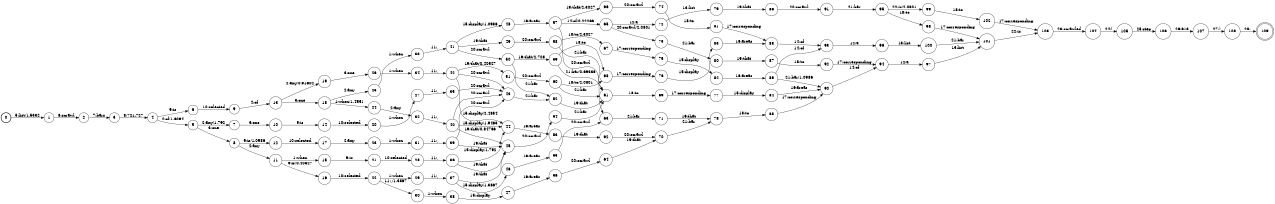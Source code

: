 digraph FST {
rankdir = LR;
size = "8.5,11";
label = "";
center = 1;
orientation = Portrait;
ranksep = "0.4";
nodesep = "0.25";
0 [label = "0", shape = circle, style = bold, fontsize = 14]
	0 -> 1 [label = "5:list/1.5332", fontsize = 14];
1 [label = "1", shape = circle, style = solid, fontsize = 14]
	1 -> 2 [label = "6:scrawl", fontsize = 14];
2 [label = "2", shape = circle, style = solid, fontsize = 14]
	2 -> 3 [label = "7:bars", fontsize = 14];
3 [label = "3", shape = circle, style = solid, fontsize = 14]
	3 -> 4 [label = "8:721-727", fontsize = 14];
4 [label = "4", shape = circle, style = solid, fontsize = 14]
	4 -> 5 [label = "4:of/1.6094", fontsize = 14];
	4 -> 6 [label = "9:is", fontsize = 14];
5 [label = "5", shape = circle, style = solid, fontsize = 14]
	5 -> 7 [label = "2:any/1.792", fontsize = 14];
	5 -> 8 [label = "3:one", fontsize = 14];
6 [label = "6", shape = circle, style = solid, fontsize = 14]
	6 -> 9 [label = "10:selected", fontsize = 14];
7 [label = "7", shape = circle, style = solid, fontsize = 14]
	7 -> 10 [label = "3:one", fontsize = 14];
8 [label = "8", shape = circle, style = solid, fontsize = 14]
	8 -> 11 [label = "2:any", fontsize = 14];
	8 -> 12 [label = "9:is/1.0986", fontsize = 14];
9 [label = "9", shape = circle, style = solid, fontsize = 14]
	9 -> 13 [label = "4:of", fontsize = 14];
10 [label = "10", shape = circle, style = solid, fontsize = 14]
	10 -> 14 [label = "9:is", fontsize = 14];
11 [label = "11", shape = circle, style = solid, fontsize = 14]
	11 -> 15 [label = "1:when", fontsize = 14];
	11 -> 16 [label = "9:is/0.40527", fontsize = 14];
12 [label = "12", shape = circle, style = solid, fontsize = 14]
	12 -> 17 [label = "10:selected", fontsize = 14];
13 [label = "13", shape = circle, style = solid, fontsize = 14]
	13 -> 19 [label = "2:any/0.91602", fontsize = 14];
	13 -> 18 [label = "3:one", fontsize = 14];
14 [label = "14", shape = circle, style = solid, fontsize = 14]
	14 -> 20 [label = "10:selected", fontsize = 14];
15 [label = "15", shape = circle, style = solid, fontsize = 14]
	15 -> 21 [label = "9:is", fontsize = 14];
16 [label = "16", shape = circle, style = solid, fontsize = 14]
	16 -> 22 [label = "10:selected", fontsize = 14];
17 [label = "17", shape = circle, style = solid, fontsize = 14]
	17 -> 23 [label = "2:any", fontsize = 14];
18 [label = "18", shape = circle, style = solid, fontsize = 14]
	18 -> 24 [label = "1:when/1.4551", fontsize = 14];
	18 -> 25 [label = "2:any", fontsize = 14];
19 [label = "19", shape = circle, style = solid, fontsize = 14]
	19 -> 26 [label = "3:one", fontsize = 14];
20 [label = "20", shape = circle, style = solid, fontsize = 14]
	20 -> 27 [label = "1:when", fontsize = 14];
21 [label = "21", shape = circle, style = solid, fontsize = 14]
	21 -> 28 [label = "10:selected", fontsize = 14];
22 [label = "22", shape = circle, style = solid, fontsize = 14]
	22 -> 29 [label = "1:when", fontsize = 14];
	22 -> 30 [label = "11:,/1.3867", fontsize = 14];
23 [label = "23", shape = circle, style = solid, fontsize = 14]
	23 -> 31 [label = "1:when", fontsize = 14];
24 [label = "24", shape = circle, style = solid, fontsize = 14]
	24 -> 32 [label = "2:any", fontsize = 14];
25 [label = "25", shape = circle, style = solid, fontsize = 14]
	25 -> 33 [label = "1:when", fontsize = 14];
26 [label = "26", shape = circle, style = solid, fontsize = 14]
	26 -> 34 [label = "1:when", fontsize = 14];
27 [label = "27", shape = circle, style = solid, fontsize = 14]
	27 -> 35 [label = "11:,", fontsize = 14];
28 [label = "28", shape = circle, style = solid, fontsize = 14]
	28 -> 36 [label = "11:,", fontsize = 14];
29 [label = "29", shape = circle, style = solid, fontsize = 14]
	29 -> 37 [label = "11:,", fontsize = 14];
30 [label = "30", shape = circle, style = solid, fontsize = 14]
	30 -> 38 [label = "1:when", fontsize = 14];
31 [label = "31", shape = circle, style = solid, fontsize = 14]
	31 -> 39 [label = "11:,", fontsize = 14];
32 [label = "32", shape = circle, style = solid, fontsize = 14]
	32 -> 40 [label = "11:,", fontsize = 14];
33 [label = "33", shape = circle, style = solid, fontsize = 14]
	33 -> 41 [label = "11:,", fontsize = 14];
34 [label = "34", shape = circle, style = solid, fontsize = 14]
	34 -> 42 [label = "11:,", fontsize = 14];
35 [label = "35", shape = circle, style = solid, fontsize = 14]
	35 -> 43 [label = "20:scrawl", fontsize = 14];
36 [label = "36", shape = circle, style = solid, fontsize = 14]
	36 -> 44 [label = "15:display/1.792", fontsize = 14];
	36 -> 45 [label = "19:that", fontsize = 14];
37 [label = "37", shape = circle, style = solid, fontsize = 14]
	37 -> 46 [label = "15:display/1.3867", fontsize = 14];
	37 -> 45 [label = "19:that", fontsize = 14];
38 [label = "38", shape = circle, style = solid, fontsize = 14]
	38 -> 47 [label = "15:display", fontsize = 14];
39 [label = "39", shape = circle, style = solid, fontsize = 14]
	39 -> 43 [label = "20:scrawl", fontsize = 14];
	39 -> 45 [label = "19:that", fontsize = 14];
40 [label = "40", shape = circle, style = solid, fontsize = 14]
	40 -> 43 [label = "20:scrawl", fontsize = 14];
	40 -> 44 [label = "15:display/1.9463", fontsize = 14];
	40 -> 45 [label = "19:that/0.84766", fontsize = 14];
41 [label = "41", shape = circle, style = solid, fontsize = 14]
	41 -> 50 [label = "20:scrawl", fontsize = 14];
	41 -> 48 [label = "15:display/1.0986", fontsize = 14];
	41 -> 49 [label = "19:that", fontsize = 14];
42 [label = "42", shape = circle, style = solid, fontsize = 14]
	42 -> 43 [label = "20:scrawl", fontsize = 14];
	42 -> 44 [label = "15:display/2.4854", fontsize = 14];
	42 -> 51 [label = "19:that/0.40527", fontsize = 14];
43 [label = "43", shape = circle, style = solid, fontsize = 14]
	43 -> 52 [label = "21:bar", fontsize = 14];
44 [label = "44", shape = circle, style = solid, fontsize = 14]
	44 -> 53 [label = "16:areas", fontsize = 14];
45 [label = "45", shape = circle, style = solid, fontsize = 14]
	45 -> 54 [label = "20:scrawl", fontsize = 14];
46 [label = "46", shape = circle, style = solid, fontsize = 14]
	46 -> 55 [label = "16:areas", fontsize = 14];
47 [label = "47", shape = circle, style = solid, fontsize = 14]
	47 -> 56 [label = "16:areas", fontsize = 14];
48 [label = "48", shape = circle, style = solid, fontsize = 14]
	48 -> 57 [label = "16:areas", fontsize = 14];
49 [label = "49", shape = circle, style = solid, fontsize = 14]
	49 -> 58 [label = "20:scrawl", fontsize = 14];
50 [label = "50", shape = circle, style = solid, fontsize = 14]
	50 -> 59 [label = "19:that/2.708", fontsize = 14];
	50 -> 52 [label = "21:bar", fontsize = 14];
51 [label = "51", shape = circle, style = solid, fontsize = 14]
	51 -> 60 [label = "20:scrawl", fontsize = 14];
52 [label = "52", shape = circle, style = solid, fontsize = 14]
	52 -> 61 [label = "19:that", fontsize = 14];
53 [label = "53", shape = circle, style = solid, fontsize = 14]
	53 -> 62 [label = "19:that", fontsize = 14];
54 [label = "54", shape = circle, style = solid, fontsize = 14]
	54 -> 61 [label = "21:bar", fontsize = 14];
55 [label = "55", shape = circle, style = solid, fontsize = 14]
	55 -> 63 [label = "20:scrawl", fontsize = 14];
56 [label = "56", shape = circle, style = solid, fontsize = 14]
	56 -> 64 [label = "20:scrawl", fontsize = 14];
57 [label = "57", shape = circle, style = solid, fontsize = 14]
	57 -> 65 [label = "14:of/0.22266", fontsize = 14];
	57 -> 63 [label = "20:scrawl", fontsize = 14];
	57 -> 66 [label = "19:that/2.3027", fontsize = 14];
58 [label = "58", shape = circle, style = solid, fontsize = 14]
	58 -> 67 [label = "18:to/2.3027", fontsize = 14];
	58 -> 61 [label = "21:bar", fontsize = 14];
59 [label = "59", shape = circle, style = solid, fontsize = 14]
	59 -> 68 [label = "18:to", fontsize = 14];
	59 -> 61 [label = "21:bar/0.69336", fontsize = 14];
60 [label = "60", shape = circle, style = solid, fontsize = 14]
	60 -> 68 [label = "18:to/2.0801", fontsize = 14];
	60 -> 61 [label = "21:bar", fontsize = 14];
61 [label = "61", shape = circle, style = solid, fontsize = 14]
	61 -> 69 [label = "18:to", fontsize = 14];
62 [label = "62", shape = circle, style = solid, fontsize = 14]
	62 -> 70 [label = "20:scrawl", fontsize = 14];
63 [label = "63", shape = circle, style = solid, fontsize = 14]
	63 -> 71 [label = "21:bar", fontsize = 14];
64 [label = "64", shape = circle, style = solid, fontsize = 14]
	64 -> 70 [label = "19:that", fontsize = 14];
65 [label = "65", shape = circle, style = solid, fontsize = 14]
	65 -> 73 [label = "20:scrawl/2.0801", fontsize = 14];
	65 -> 72 [label = "12:a", fontsize = 14];
66 [label = "66", shape = circle, style = solid, fontsize = 14]
	66 -> 74 [label = "20:scrawl", fontsize = 14];
67 [label = "67", shape = circle, style = solid, fontsize = 14]
	67 -> 75 [label = "17:corresponding", fontsize = 14];
68 [label = "68", shape = circle, style = solid, fontsize = 14]
	68 -> 76 [label = "17:corresponding", fontsize = 14];
69 [label = "69", shape = circle, style = solid, fontsize = 14]
	69 -> 77 [label = "17:corresponding", fontsize = 14];
70 [label = "70", shape = circle, style = solid, fontsize = 14]
	70 -> 78 [label = "21:bar", fontsize = 14];
71 [label = "71", shape = circle, style = solid, fontsize = 14]
	71 -> 78 [label = "19:that", fontsize = 14];
72 [label = "72", shape = circle, style = solid, fontsize = 14]
	72 -> 79 [label = "13:list", fontsize = 14];
73 [label = "73", shape = circle, style = solid, fontsize = 14]
	73 -> 80 [label = "21:bar", fontsize = 14];
74 [label = "74", shape = circle, style = solid, fontsize = 14]
	74 -> 81 [label = "18:to", fontsize = 14];
75 [label = "75", shape = circle, style = solid, fontsize = 14]
	75 -> 82 [label = "15:display", fontsize = 14];
76 [label = "76", shape = circle, style = solid, fontsize = 14]
	76 -> 83 [label = "15:display", fontsize = 14];
77 [label = "77", shape = circle, style = solid, fontsize = 14]
	77 -> 84 [label = "15:display", fontsize = 14];
78 [label = "78", shape = circle, style = solid, fontsize = 14]
	78 -> 85 [label = "18:to", fontsize = 14];
79 [label = "79", shape = circle, style = solid, fontsize = 14]
	79 -> 86 [label = "19:that", fontsize = 14];
80 [label = "80", shape = circle, style = solid, fontsize = 14]
	80 -> 87 [label = "19:that", fontsize = 14];
81 [label = "81", shape = circle, style = solid, fontsize = 14]
	81 -> 88 [label = "17:corresponding", fontsize = 14];
82 [label = "82", shape = circle, style = solid, fontsize = 14]
	82 -> 89 [label = "16:areas", fontsize = 14];
83 [label = "83", shape = circle, style = solid, fontsize = 14]
	83 -> 88 [label = "16:areas", fontsize = 14];
84 [label = "84", shape = circle, style = solid, fontsize = 14]
	84 -> 90 [label = "16:areas", fontsize = 14];
85 [label = "85", shape = circle, style = solid, fontsize = 14]
	85 -> 90 [label = "17:corresponding", fontsize = 14];
86 [label = "86", shape = circle, style = solid, fontsize = 14]
	86 -> 91 [label = "20:scrawl", fontsize = 14];
87 [label = "87", shape = circle, style = solid, fontsize = 14]
	87 -> 92 [label = "18:to", fontsize = 14];
88 [label = "88", shape = circle, style = solid, fontsize = 14]
	88 -> 93 [label = "14:of", fontsize = 14];
89 [label = "89", shape = circle, style = solid, fontsize = 14]
	89 -> 93 [label = "14:of", fontsize = 14];
	89 -> 90 [label = "21:bar/1.0986", fontsize = 14];
90 [label = "90", shape = circle, style = solid, fontsize = 14]
	90 -> 94 [label = "14:of", fontsize = 14];
91 [label = "91", shape = circle, style = solid, fontsize = 14]
	91 -> 95 [label = "21:bar", fontsize = 14];
92 [label = "92", shape = circle, style = solid, fontsize = 14]
	92 -> 94 [label = "17:corresponding", fontsize = 14];
93 [label = "93", shape = circle, style = solid, fontsize = 14]
	93 -> 96 [label = "12:a", fontsize = 14];
94 [label = "94", shape = circle, style = solid, fontsize = 14]
	94 -> 97 [label = "12:a", fontsize = 14];
95 [label = "95", shape = circle, style = solid, fontsize = 14]
	95 -> 99 [label = "22:is/2.0801", fontsize = 14];
	95 -> 98 [label = "18:to", fontsize = 14];
96 [label = "96", shape = circle, style = solid, fontsize = 14]
	96 -> 100 [label = "13:list", fontsize = 14];
97 [label = "97", shape = circle, style = solid, fontsize = 14]
	97 -> 101 [label = "13:list", fontsize = 14];
98 [label = "98", shape = circle, style = solid, fontsize = 14]
	98 -> 101 [label = "17:corresponding", fontsize = 14];
99 [label = "99", shape = circle, style = solid, fontsize = 14]
	99 -> 102 [label = "18:to", fontsize = 14];
100 [label = "100", shape = circle, style = solid, fontsize = 14]
	100 -> 101 [label = "21:bar", fontsize = 14];
101 [label = "101", shape = circle, style = solid, fontsize = 14]
	101 -> 103 [label = "22:is", fontsize = 14];
102 [label = "102", shape = circle, style = solid, fontsize = 14]
	102 -> 103 [label = "17:corresponding", fontsize = 14];
103 [label = "103", shape = circle, style = solid, fontsize = 14]
	103 -> 104 [label = "23:scrawled", fontsize = 14];
104 [label = "104", shape = circle, style = solid, fontsize = 14]
	104 -> 105 [label = "24:(", fontsize = 14];
105 [label = "105", shape = circle, style = solid, fontsize = 14]
	105 -> 106 [label = "25:step", fontsize = 14];
106 [label = "106", shape = circle, style = solid, fontsize = 14]
	106 -> 107 [label = "26:613", fontsize = 14];
107 [label = "107", shape = circle, style = solid, fontsize = 14]
	107 -> 108 [label = "27:)", fontsize = 14];
108 [label = "108", shape = circle, style = solid, fontsize = 14]
	108 -> 109 [label = "28:.", fontsize = 14];
109 [label = "109", shape = doublecircle, style = solid, fontsize = 14]
}
